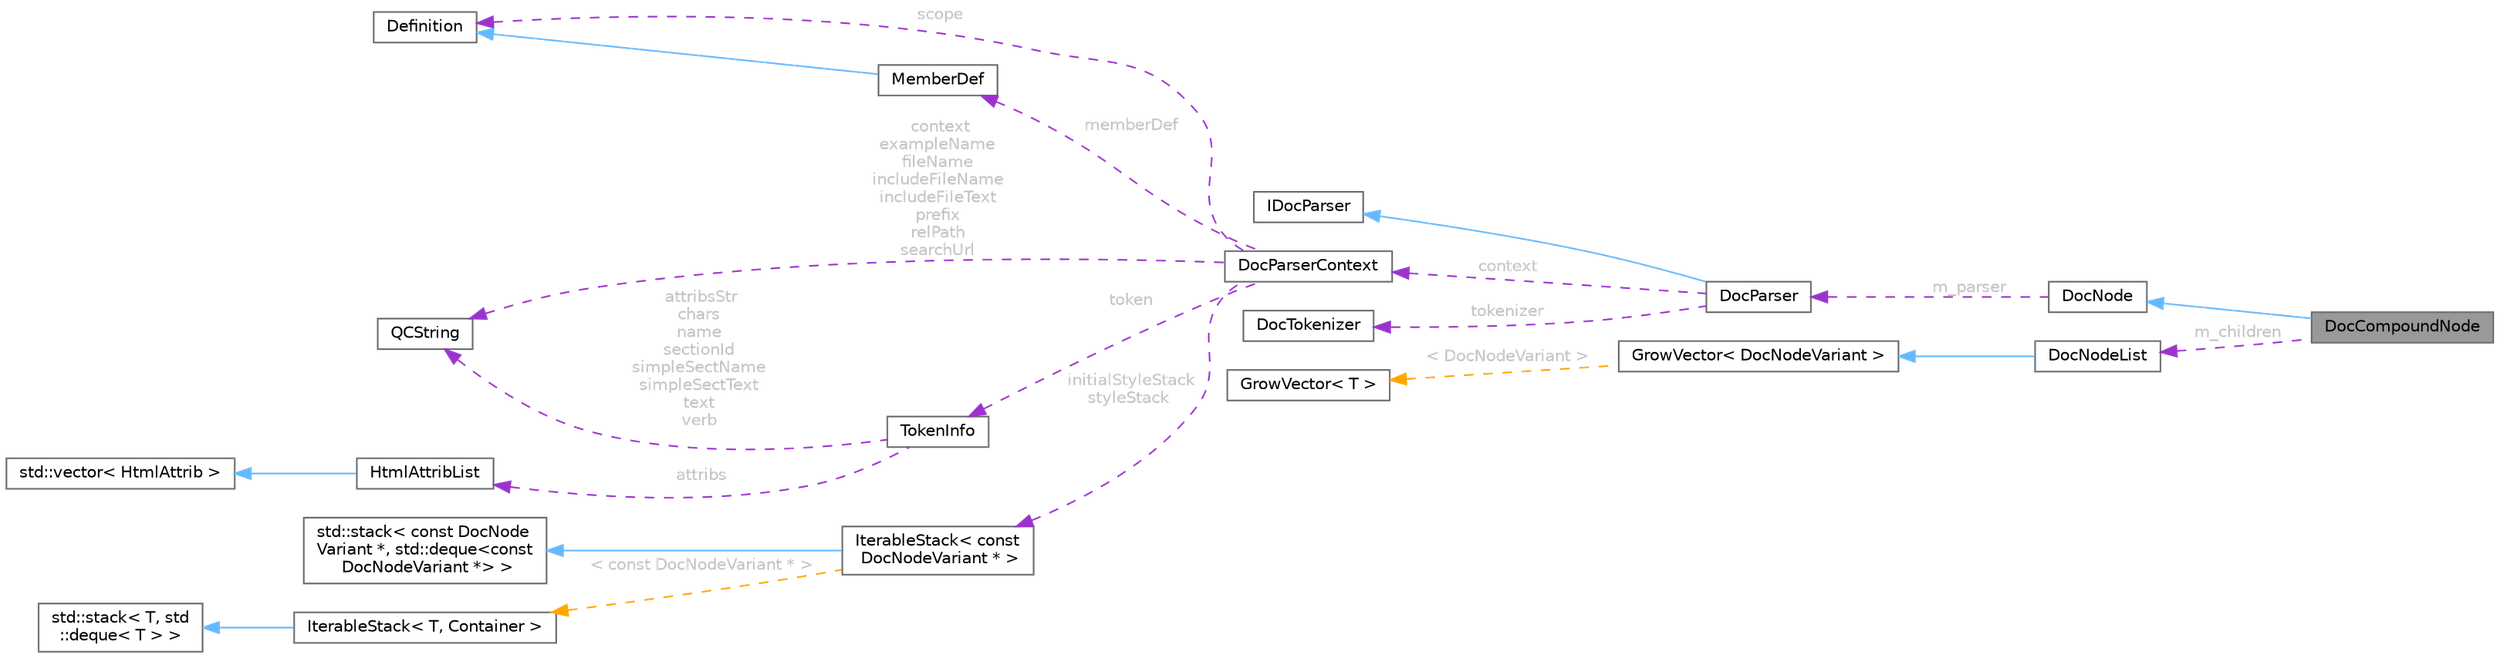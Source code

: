 digraph "DocCompoundNode"
{
 // INTERACTIVE_SVG=YES
 // LATEX_PDF_SIZE
  bgcolor="transparent";
  edge [fontname=Helvetica,fontsize=10,labelfontname=Helvetica,labelfontsize=10];
  node [fontname=Helvetica,fontsize=10,shape=box,height=0.2,width=0.4];
  rankdir="LR";
  Node1 [id="Node000001",label="DocCompoundNode",height=0.2,width=0.4,color="gray40", fillcolor="grey60", style="filled", fontcolor="black",tooltip="Base class for nodes with children."];
  Node2 -> Node1 [id="edge1_Node000001_Node000002",dir="back",color="steelblue1",style="solid",tooltip=" "];
  Node2 [id="Node000002",label="DocNode",height=0.2,width=0.4,color="gray40", fillcolor="white", style="filled",URL="$d9/d0e/class_doc_node.html",tooltip="Abstract node interface with type information."];
  Node3 -> Node2 [id="edge2_Node000002_Node000003",dir="back",color="darkorchid3",style="dashed",tooltip=" ",label=" m_parser",fontcolor="grey" ];
  Node3 [id="Node000003",label="DocParser",height=0.2,width=0.4,color="gray40", fillcolor="white", style="filled",URL="$da/d02/class_doc_parser.html",tooltip=" "];
  Node4 -> Node3 [id="edge3_Node000003_Node000004",dir="back",color="steelblue1",style="solid",tooltip=" "];
  Node4 [id="Node000004",label="IDocParser",height=0.2,width=0.4,color="gray40", fillcolor="white", style="filled",URL="$de/dad/class_i_doc_parser.html",tooltip="opaque parser interface"];
  Node5 -> Node3 [id="edge4_Node000003_Node000005",dir="back",color="darkorchid3",style="dashed",tooltip=" ",label=" context",fontcolor="grey" ];
  Node5 [id="Node000005",label="DocParserContext",height=0.2,width=0.4,color="gray40", fillcolor="white", style="filled",URL="$d8/d7d/struct_doc_parser_context.html",tooltip="Parser's context to store all global variables."];
  Node6 -> Node5 [id="edge5_Node000005_Node000006",dir="back",color="darkorchid3",style="dashed",tooltip=" ",label=" scope",fontcolor="grey" ];
  Node6 [id="Node000006",label="Definition",height=0.2,width=0.4,color="gray40", fillcolor="white", style="filled",URL="$d5/dcc/class_definition.html",tooltip="The common base class of all entity definitions found in the sources."];
  Node7 -> Node5 [id="edge6_Node000005_Node000007",dir="back",color="darkorchid3",style="dashed",tooltip=" ",label=" context\nexampleName\nfileName\nincludeFileName\nincludeFileText\nprefix\nrelPath\nsearchUrl",fontcolor="grey" ];
  Node7 [id="Node000007",label="QCString",height=0.2,width=0.4,color="gray40", fillcolor="white", style="filled",URL="$d9/d45/class_q_c_string.html",tooltip="This is an alternative implementation of QCString."];
  Node8 -> Node5 [id="edge7_Node000005_Node000008",dir="back",color="darkorchid3",style="dashed",tooltip=" ",label=" initialStyleStack\nstyleStack",fontcolor="grey" ];
  Node8 [id="Node000008",label="IterableStack\< const\l DocNodeVariant * \>",height=0.2,width=0.4,color="gray40", fillcolor="white", style="filled",URL="$d9/d82/class_iterable_stack.html",tooltip=" "];
  Node9 -> Node8 [id="edge8_Node000008_Node000009",dir="back",color="steelblue1",style="solid",tooltip=" "];
  Node9 [id="Node000009",label="std::stack\< const DocNode\lVariant *, std::deque\<const\l DocNodeVariant *\> \>",height=0.2,width=0.4,color="gray40", fillcolor="white", style="filled",tooltip=" "];
  Node10 -> Node8 [id="edge9_Node000008_Node000010",dir="back",color="orange",style="dashed",tooltip=" ",label=" \< const DocNodeVariant * \>",fontcolor="grey" ];
  Node10 [id="Node000010",label="IterableStack\< T, Container \>",height=0.2,width=0.4,color="gray40", fillcolor="white", style="filled",URL="$d9/d82/class_iterable_stack.html",tooltip=" "];
  Node11 -> Node10 [id="edge10_Node000010_Node000011",dir="back",color="steelblue1",style="solid",tooltip=" "];
  Node11 [id="Node000011",label="std::stack\< T, std\l::deque\< T \> \>",height=0.2,width=0.4,color="gray40", fillcolor="white", style="filled",tooltip=" "];
  Node12 -> Node5 [id="edge11_Node000005_Node000012",dir="back",color="darkorchid3",style="dashed",tooltip=" ",label=" memberDef",fontcolor="grey" ];
  Node12 [id="Node000012",label="MemberDef",height=0.2,width=0.4,color="gray40", fillcolor="white", style="filled",URL="$da/d09/class_member_def.html",tooltip="A model of a class/file/namespace member symbol."];
  Node6 -> Node12 [id="edge12_Node000012_Node000006",dir="back",color="steelblue1",style="solid",tooltip=" "];
  Node13 -> Node5 [id="edge13_Node000005_Node000013",dir="back",color="darkorchid3",style="dashed",tooltip=" ",label=" token",fontcolor="grey" ];
  Node13 [id="Node000013",label="TokenInfo",height=0.2,width=0.4,color="gray40", fillcolor="white", style="filled",URL="$d6/df4/struct_token_info.html",tooltip="Data associated with a token used by the comment block parser."];
  Node7 -> Node13 [id="edge14_Node000013_Node000007",dir="back",color="darkorchid3",style="dashed",tooltip=" ",label=" attribsStr\nchars\nname\nsectionId\nsimpleSectName\nsimpleSectText\ntext\nverb",fontcolor="grey" ];
  Node14 -> Node13 [id="edge15_Node000013_Node000014",dir="back",color="darkorchid3",style="dashed",tooltip=" ",label=" attribs",fontcolor="grey" ];
  Node14 [id="Node000014",label="HtmlAttribList",height=0.2,width=0.4,color="gray40", fillcolor="white", style="filled",URL="$db/d4d/class_html_attrib_list.html",tooltip="Class representing a list of HTML attributes."];
  Node15 -> Node14 [id="edge16_Node000014_Node000015",dir="back",color="steelblue1",style="solid",tooltip=" "];
  Node15 [id="Node000015",label="std::vector\< HtmlAttrib \>",height=0.2,width=0.4,color="gray40", fillcolor="white", style="filled",tooltip=" "];
  Node16 -> Node3 [id="edge17_Node000003_Node000016",dir="back",color="darkorchid3",style="dashed",tooltip=" ",label=" tokenizer",fontcolor="grey" ];
  Node16 [id="Node000016",label="DocTokenizer",height=0.2,width=0.4,color="gray40", fillcolor="white", style="filled",URL="$d1/d7f/class_doc_tokenizer.html",tooltip=" "];
  Node17 -> Node1 [id="edge18_Node000001_Node000017",dir="back",color="darkorchid3",style="dashed",tooltip=" ",label=" m_children",fontcolor="grey" ];
  Node17 [id="Node000017",label="DocNodeList",height=0.2,width=0.4,color="gray40", fillcolor="white", style="filled",URL="$d9/dd3/struct_doc_node_list.html",tooltip=" "];
  Node18 -> Node17 [id="edge19_Node000017_Node000018",dir="back",color="steelblue1",style="solid",tooltip=" "];
  Node18 [id="Node000018",label="GrowVector\< DocNodeVariant \>",height=0.2,width=0.4,color="gray40", fillcolor="white", style="filled",URL="$d0/d08/class_grow_vector.html",tooltip=" "];
  Node19 -> Node18 [id="edge20_Node000018_Node000019",dir="back",color="orange",style="dashed",tooltip=" ",label=" \< DocNodeVariant \>",fontcolor="grey" ];
  Node19 [id="Node000019",label="GrowVector\< T \>",height=0.2,width=0.4,color="gray40", fillcolor="white", style="filled",URL="$d0/d08/class_grow_vector.html",tooltip="std::vector like container optimized for pushing elements to the back."];
}
